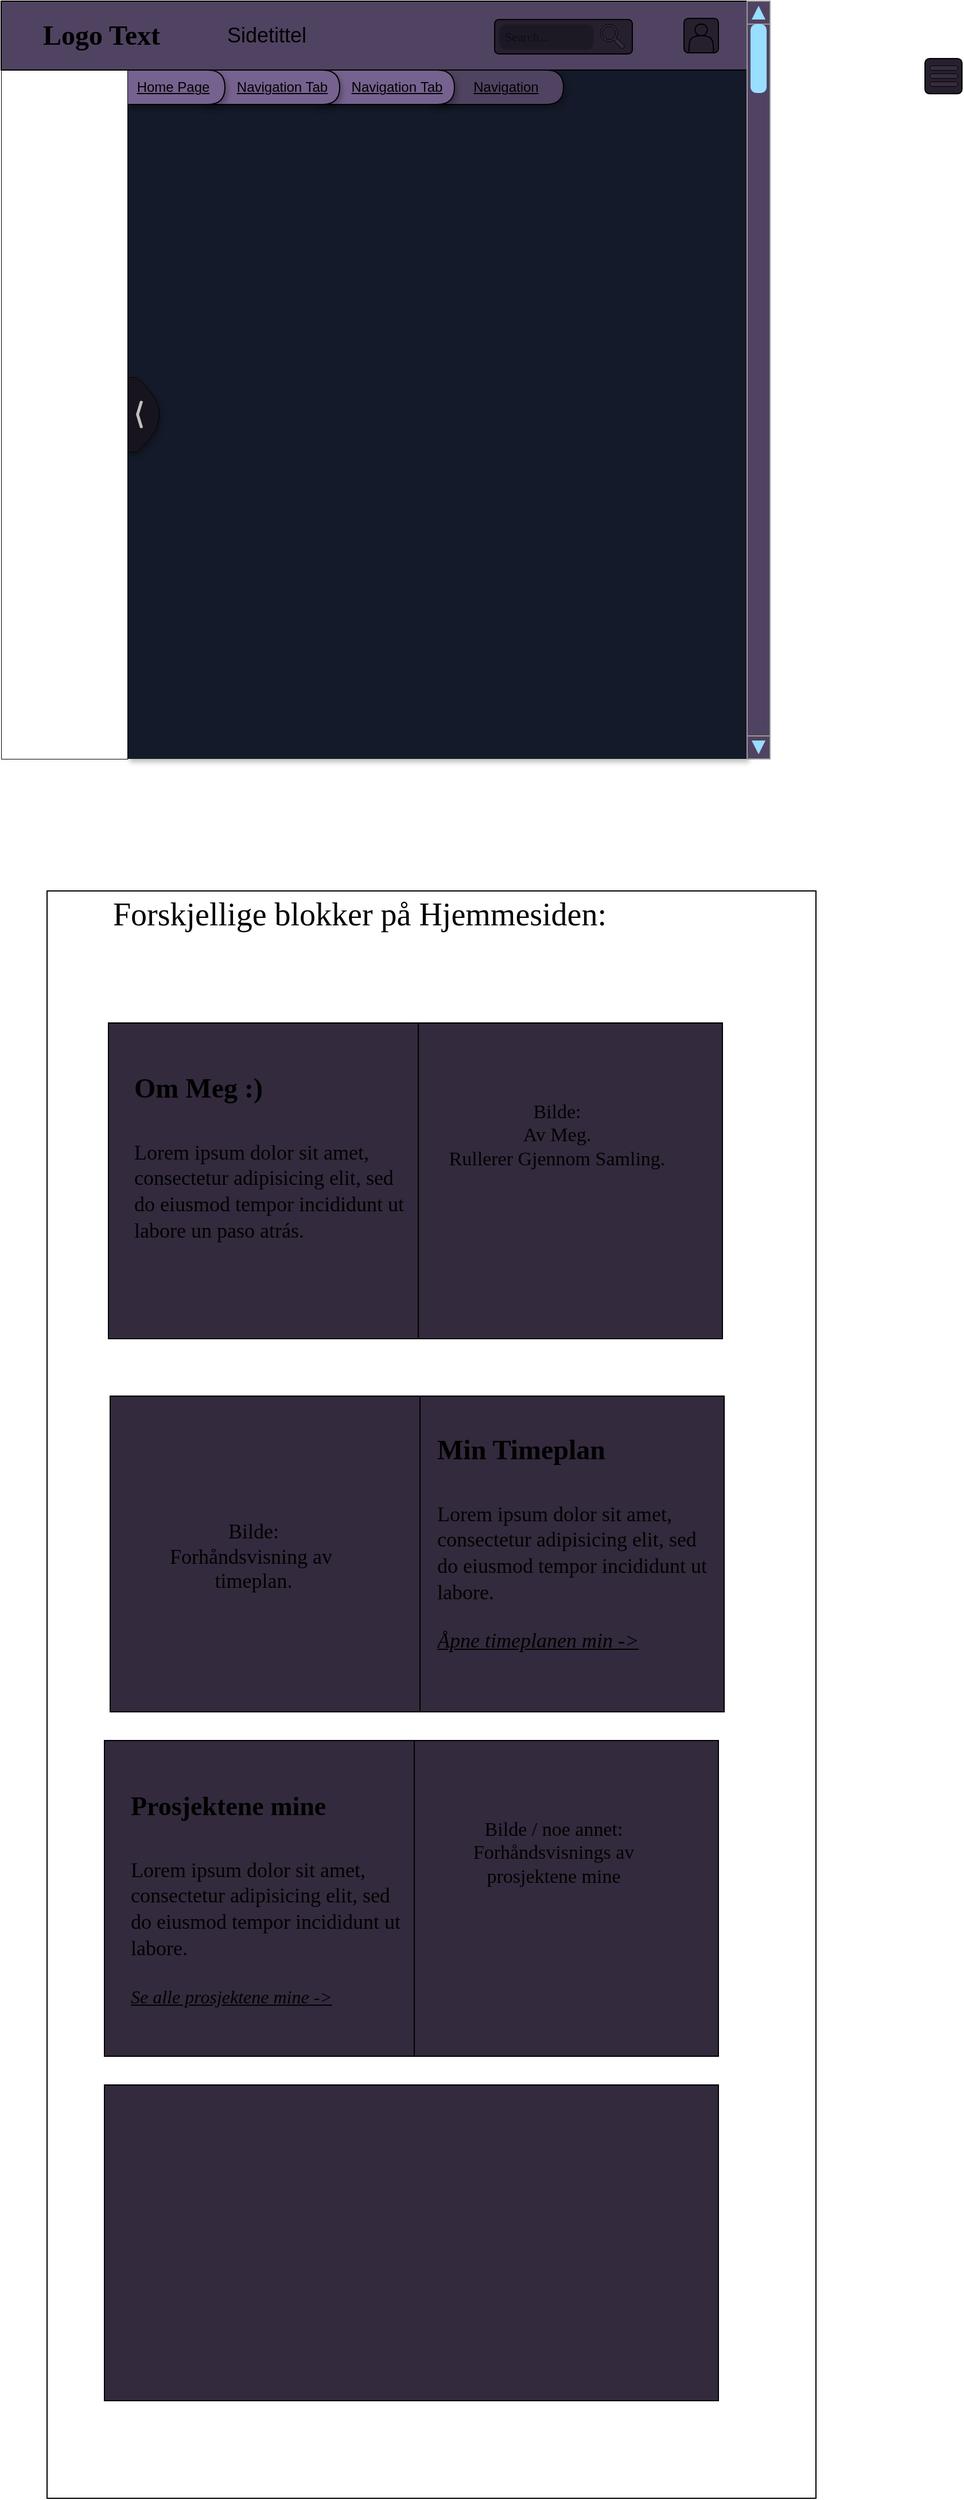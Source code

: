 <mxfile>
    <diagram id="n9wY_TJITBzp8rn4aVeb" name="Page-1">
        <mxGraphModel dx="1084" dy="1030" grid="1" gridSize="5" guides="1" tooltips="1" connect="0" arrows="0" fold="1" page="1" pageScale="1" pageWidth="850" pageHeight="1100" math="0" shadow="0">
            <root>
                <mxCell id="0"/>
                <mxCell id="1" parent="0"/>
                <mxCell id="15" value="" style="rounded=0;whiteSpace=wrap;html=1;shadow=1;fillColor=#141A29;strokeColor=none;" parent="1" vertex="1">
                    <mxGeometry x="200" y="80" width="540" height="600" as="geometry"/>
                </mxCell>
                <mxCell id="75" value="" style="rounded=0;whiteSpace=wrap;html=1;shadow=0;strokeColor=default;strokeWidth=1;fontFamily=Verdana;fontSize=17;fillColor=none;gradientColor=none;" parent="1" vertex="1">
                    <mxGeometry x="130" y="795" width="670" height="1400" as="geometry"/>
                </mxCell>
                <mxCell id="2" value="" style="shape=delay;whiteSpace=wrap;html=1;fillColor=#504361;shadow=1;" parent="1" vertex="1">
                    <mxGeometry x="465" y="80" width="115" height="30" as="geometry"/>
                </mxCell>
                <mxCell id="5" value="" style="shape=delay;whiteSpace=wrap;html=1;fillColor=#76628F;shadow=1;" parent="1" vertex="1">
                    <mxGeometry x="365" y="80" width="120" height="30" as="geometry"/>
                </mxCell>
                <mxCell id="6" value="" style="shape=delay;whiteSpace=wrap;html=1;fillColor=#76628F;shadow=1;" parent="1" vertex="1">
                    <mxGeometry x="265" y="80" width="120" height="30" as="geometry"/>
                </mxCell>
                <mxCell id="7" value="" style="shape=delay;whiteSpace=wrap;html=1;fillColor=#76628F;shadow=1;" parent="1" vertex="1">
                    <mxGeometry x="200" y="80" width="85" height="30" as="geometry"/>
                </mxCell>
                <mxCell id="9" value="Home Page" style="text;html=1;strokeColor=none;fillColor=none;align=center;verticalAlign=middle;whiteSpace=wrap;rounded=0;fontStyle=4" parent="1" vertex="1">
                    <mxGeometry x="200" y="80" width="80" height="30" as="geometry"/>
                </mxCell>
                <mxCell id="10" value="Navigation Tab" style="text;html=1;strokeColor=none;fillColor=none;align=center;verticalAlign=middle;whiteSpace=wrap;rounded=0;fontStyle=4" parent="1" vertex="1">
                    <mxGeometry x="290" y="80" width="90" height="30" as="geometry"/>
                </mxCell>
                <mxCell id="11" value="Navigation&amp;nbsp;Tab" style="text;html=1;strokeColor=none;fillColor=none;align=center;verticalAlign=middle;whiteSpace=wrap;rounded=0;fontStyle=4" parent="1" vertex="1">
                    <mxGeometry x="390" y="80" width="90" height="30" as="geometry"/>
                </mxCell>
                <mxCell id="12" value="Navigation" style="text;html=1;strokeColor=none;fillColor=none;align=center;verticalAlign=middle;whiteSpace=wrap;rounded=0;fontStyle=4;shadow=0;" parent="1" vertex="1">
                    <mxGeometry x="490" y="80" width="80" height="30" as="geometry"/>
                </mxCell>
                <mxCell id="34" value="" style="rounded=0;whiteSpace=wrap;html=1;shadow=0;fillColor=#504361;" parent="1" vertex="1">
                    <mxGeometry x="90" y="20" width="650" height="60" as="geometry"/>
                </mxCell>
                <mxCell id="35" value="" style="verticalLabelPosition=bottom;shadow=0;dashed=0;align=center;html=1;verticalAlign=top;strokeWidth=1;shape=mxgraph.mockup.navigation.scrollBar;strokeColor=#999999;barPos=100;fillColor2=#99ddff;strokeColor2=none;direction=north;fillColor=#504361;" parent="1" vertex="1">
                    <mxGeometry x="740" y="20" width="20" height="660" as="geometry"/>
                </mxCell>
                <mxCell id="51" value="&lt;h1&gt;&lt;font face=&quot;Verdana&quot;&gt;Logo Text&lt;/font&gt;&lt;/h1&gt;" style="text;html=1;strokeColor=none;fillColor=none;align=center;verticalAlign=middle;rounded=0;shadow=1;strokeWidth=0.5;labelBorderColor=none;labelBackgroundColor=none;whiteSpace=wrap;" parent="1" vertex="1">
                    <mxGeometry x="95" y="35" width="165" height="30" as="geometry"/>
                </mxCell>
                <mxCell id="52" value="" style="rounded=1;whiteSpace=wrap;html=1;shadow=0;strokeColor=default;strokeWidth=1;fontFamily=Verdana;fillColor=#251F2E;gradientColor=none;arcSize=12;" parent="1" vertex="1">
                    <mxGeometry x="520" y="36" width="120" height="30" as="geometry"/>
                </mxCell>
                <mxCell id="53" value="" style="rounded=1;whiteSpace=wrap;html=1;shadow=0;strokeColor=none;strokeWidth=0;fontFamily=Verdana;fillColor=#1D1924;gradientColor=none;arcSize=25;" parent="1" vertex="1">
                    <mxGeometry x="524" y="40" width="82" height="22" as="geometry"/>
                </mxCell>
                <mxCell id="55" value="" style="sketch=0;html=1;aspect=fixed;shadow=0;align=center;verticalAlign=top;shape=mxgraph.gcp2.search;strokeWidth=0.5;fontFamily=Verdana;fillColor=#332A3D;fontColor=#ffffff;strokeColor=default;" parent="1" vertex="1">
                    <mxGeometry x="612" y="40" width="21.04" height="21.25" as="geometry"/>
                </mxCell>
                <mxCell id="60" value="" style="rounded=0;whiteSpace=wrap;html=1;shadow=0;strokeColor=default;strokeWidth=1;fontFamily=Verdana;fillColor=#332A3D;gradientColor=none;" parent="1" vertex="1">
                    <mxGeometry x="185" y="1235" width="535" height="275" as="geometry"/>
                </mxCell>
                <mxCell id="61" value="" style="rounded=0;whiteSpace=wrap;html=1;shadow=0;strokeColor=default;strokeWidth=1;fontFamily=Verdana;fillColor=#332A3D;gradientColor=none;" parent="1" vertex="1">
                    <mxGeometry x="185" y="1235" width="270" height="275" as="geometry"/>
                </mxCell>
                <mxCell id="63" value="&lt;h1 style=&quot;&quot;&gt;&lt;font style=&quot;font-size: 24px;&quot;&gt;Min Timeplan&lt;/font&gt;&lt;/h1&gt;&lt;p style=&quot;&quot;&gt;&lt;font style=&quot;font-size: 18px;&quot;&gt;Lorem ipsum dolor sit amet, consectetur adipisicing elit, sed do eiusmod tempor incididunt ut labore.&lt;/font&gt;&lt;/p&gt;&lt;p style=&quot;&quot;&gt;&lt;span style=&quot;font-size: 18px;&quot;&gt;&lt;i&gt;&lt;u&gt;Åpne timeplanen min -&amp;gt;&lt;/u&gt;&lt;/i&gt;&lt;/span&gt;&lt;/p&gt;" style="text;html=1;strokeColor=none;fillColor=none;spacing=5;spacingTop=-20;whiteSpace=wrap;overflow=hidden;rounded=0;shadow=0;strokeWidth=1;fontFamily=Verdana;fontSize=19;" parent="1" vertex="1">
                    <mxGeometry x="465" y="1240" width="245" height="255" as="geometry"/>
                </mxCell>
                <mxCell id="64" value="&lt;font style=&quot;font-size: 18px;&quot;&gt;Bilde:&lt;br style=&quot;font-size: 18px;&quot;&gt;Forhåndsvisning av&amp;nbsp; timeplan.&lt;/font&gt;" style="text;html=1;strokeColor=none;fillColor=none;align=center;verticalAlign=middle;whiteSpace=wrap;rounded=0;shadow=0;strokeWidth=1;fontFamily=Verdana;fontSize=18;" parent="1" vertex="1">
                    <mxGeometry x="215" y="1330" width="190" height="90" as="geometry"/>
                </mxCell>
                <mxCell id="76" value="Forskjellige blokker på Hjemmesiden:" style="text;html=1;strokeColor=none;fillColor=none;align=center;verticalAlign=middle;whiteSpace=wrap;rounded=0;shadow=0;strokeWidth=1;fontFamily=Verdana;fontSize=28;" parent="1" vertex="1">
                    <mxGeometry x="135" y="775" width="535" height="80" as="geometry"/>
                </mxCell>
                <mxCell id="81" value="" style="rounded=0;whiteSpace=wrap;html=1;shadow=0;strokeColor=default;strokeWidth=1;fontFamily=Verdana;fillColor=#332A3D;gradientColor=none;" parent="1" vertex="1">
                    <mxGeometry x="180" y="1535" width="535" height="275" as="geometry"/>
                </mxCell>
                <mxCell id="82" value="" style="rounded=0;whiteSpace=wrap;html=1;shadow=0;strokeColor=default;strokeWidth=1;fontFamily=Verdana;fillColor=#332A3D;gradientColor=none;" parent="1" vertex="1">
                    <mxGeometry x="180" y="1535" width="270" height="275" as="geometry"/>
                </mxCell>
                <mxCell id="83" value="&lt;h1 style=&quot;&quot;&gt;&lt;font style=&quot;font-size: 23px;&quot;&gt;Prosjektene mine&lt;/font&gt;&lt;/h1&gt;&lt;p style=&quot;&quot;&gt;&lt;font style=&quot;font-size: 18px;&quot;&gt;Lorem ipsum dolor sit amet, consectetur adipisicing elit, sed do eiusmod tempor incididunt ut labore.&lt;/font&gt;&lt;/p&gt;&lt;p style=&quot;&quot;&gt;&lt;i style=&quot;&quot;&gt;&lt;u style=&quot;&quot;&gt;&lt;font style=&quot;font-size: 16px;&quot;&gt;Se alle prosjektene mine -&amp;gt;&lt;/font&gt;&lt;/u&gt;&lt;/i&gt;&lt;/p&gt;" style="text;html=1;strokeColor=none;fillColor=none;spacing=5;spacingTop=-20;whiteSpace=wrap;overflow=hidden;rounded=0;shadow=0;strokeWidth=1;fontFamily=Verdana;fontSize=19;" parent="1" vertex="1">
                    <mxGeometry x="197.5" y="1550" width="242.5" height="255" as="geometry"/>
                </mxCell>
                <mxCell id="84" value="&lt;font style=&quot;font-size: 17px;&quot;&gt;Bilde / noe annet:&lt;br&gt;Forhåndsvisnings av prosjektene mine&lt;br style=&quot;font-size: 17px;&quot;&gt;&lt;/font&gt;" style="text;html=1;strokeColor=none;fillColor=none;align=center;verticalAlign=middle;whiteSpace=wrap;rounded=0;shadow=0;strokeWidth=1;fontFamily=Verdana;fontSize=17;" parent="1" vertex="1">
                    <mxGeometry x="464.56" y="1570" width="212.72" height="125" as="geometry"/>
                </mxCell>
                <mxCell id="85" value="" style="rounded=1;whiteSpace=wrap;html=1;shadow=0;strokeColor=default;strokeWidth=1;fillColor=#26202E;gradientColor=none;arcSize=13;" parent="1" vertex="1">
                    <mxGeometry x="685" y="35" width="30" height="30" as="geometry"/>
                </mxCell>
                <mxCell id="89" value="" style="shape=actor;whiteSpace=wrap;html=1;shadow=0;strokeColor=default;strokeWidth=1;fontFamily=Verdana;fontSize=23;fillColor=none;gradientColor=none;" parent="1" vertex="1">
                    <mxGeometry x="689.25" y="40" width="21.5" height="25" as="geometry"/>
                </mxCell>
                <mxCell id="91" value="Search..." style="text;html=1;strokeColor=none;fillColor=none;align=left;verticalAlign=middle;whiteSpace=wrap;rounded=0;shadow=0;strokeWidth=1;fontFamily=Verdana;fontSize=11;textOpacity=50;" parent="1" vertex="1">
                    <mxGeometry x="527" y="36" width="65" height="30" as="geometry"/>
                </mxCell>
                <mxCell id="96" value="&lt;font style=&quot;font-size: 18px;&quot;&gt;Sidetittel&lt;/font&gt;" style="text;html=1;strokeColor=none;fillColor=none;align=left;verticalAlign=middle;whiteSpace=wrap;rounded=0;" parent="1" vertex="1">
                    <mxGeometry x="285" y="35" width="210" height="30" as="geometry"/>
                </mxCell>
                <mxCell id="97" value="" style="group;rotation=0;" vertex="1" connectable="0" parent="1">
                    <mxGeometry x="895" y="70" width="32.28" height="30.63" as="geometry"/>
                </mxCell>
                <mxCell id="95" value="" style="rounded=1;whiteSpace=wrap;html=1;shadow=0;strokeColor=default;strokeWidth=1;fillColor=#26202E;gradientColor=none;arcSize=13;rotation=0;" parent="97" vertex="1">
                    <mxGeometry width="32.28" height="30.63" as="geometry"/>
                </mxCell>
                <mxCell id="92" value="" style="rounded=1;whiteSpace=wrap;html=1;shadow=0;fillColor=#352C40;arcSize=50;gradientColor=none;strokeColor=default;strokeWidth=0.5;rotation=0;" parent="97" vertex="1">
                    <mxGeometry x="4" y="13" width="24.21" height="4.084" as="geometry"/>
                </mxCell>
                <mxCell id="93" value="" style="rounded=1;whiteSpace=wrap;html=1;shadow=0;fillColor=#352C40;arcSize=50;gradientColor=none;strokeColor=default;strokeWidth=0.5;rotation=0;" parent="97" vertex="1">
                    <mxGeometry x="4" y="6" width="24.21" height="4.084" as="geometry"/>
                </mxCell>
                <mxCell id="94" value="" style="rounded=1;whiteSpace=wrap;html=1;shadow=0;fillColor=#352C40;arcSize=50;gradientColor=none;strokeColor=default;strokeWidth=0.5;rotation=0;" parent="97" vertex="1">
                    <mxGeometry x="4" y="20" width="24.21" height="4.084" as="geometry"/>
                </mxCell>
                <mxCell id="196" value="" style="rounded=0;whiteSpace=wrap;html=1;shadow=0;strokeColor=default;strokeWidth=1;fontFamily=Verdana;fillColor=#332A3D;gradientColor=none;" vertex="1" parent="1">
                    <mxGeometry x="180" y="1835" width="535" height="275" as="geometry"/>
                </mxCell>
                <mxCell id="57" value="" style="shape=dataStorage;whiteSpace=wrap;html=1;fixedSize=1;shadow=1;strokeColor=default;strokeWidth=0.5;fontFamily=Verdana;fillColor=#18141d;gradientColor=none;rotation=-180;" parent="1" vertex="1">
                    <mxGeometry x="177.5" y="347.5" width="50" height="65" as="geometry"/>
                </mxCell>
                <mxCell id="58" value="" style="html=1;verticalLabelPosition=bottom;labelBackgroundColor=#ffffff;verticalAlign=top;shadow=0;dashed=0;strokeWidth=2;shape=mxgraph.ios7.misc.expand;fillColor=#c0c0c0;strokeColor=default;fontFamily=Verdana;rotation=-90;" parent="1" vertex="1">
                    <mxGeometry x="198.5" y="377" width="24" height="6" as="geometry"/>
                </mxCell>
                <mxCell id="22" value="" style="rounded=0;whiteSpace=wrap;html=1;shadow=0;strokeWidth=0.5;" parent="1" vertex="1">
                    <mxGeometry x="90" y="80" width="110" height="600" as="geometry"/>
                </mxCell>
                <mxCell id="109" value="" style="rounded=0;whiteSpace=wrap;html=1;shadow=0;strokeColor=default;strokeWidth=1;fontFamily=Verdana;fillColor=#332A3D;gradientColor=none;" vertex="1" parent="1">
                    <mxGeometry x="183.5" y="910" width="535" height="275" as="geometry"/>
                </mxCell>
                <mxCell id="110" value="" style="rounded=0;whiteSpace=wrap;html=1;shadow=0;strokeColor=default;strokeWidth=1;fontFamily=Verdana;fillColor=#332A3D;gradientColor=none;" vertex="1" parent="1">
                    <mxGeometry x="183.5" y="910" width="270" height="275" as="geometry"/>
                </mxCell>
                <mxCell id="111" value="&lt;h1 style=&quot;&quot;&gt;&lt;span style=&quot;font-size: 24px;&quot;&gt;Om Meg :)&lt;/span&gt;&lt;/h1&gt;&lt;p style=&quot;&quot;&gt;&lt;font style=&quot;font-size: 18px;&quot;&gt;Lorem ipsum dolor sit amet, consectetur adipisicing elit, sed do eiusmod tempor incididunt ut labore un paso atrás.&lt;/font&gt;&lt;/p&gt;" style="text;html=1;strokeColor=none;fillColor=none;spacing=5;spacingTop=-20;whiteSpace=wrap;overflow=hidden;rounded=0;shadow=0;strokeWidth=1;fontFamily=Verdana;fontSize=19;" vertex="1" parent="1">
                    <mxGeometry x="201" y="925" width="242.5" height="255" as="geometry"/>
                </mxCell>
                <mxCell id="112" value="&lt;font style=&quot;font-size: 17px;&quot;&gt;Bilde:&lt;br style=&quot;font-size: 17px;&quot;&gt;Av Meg.&lt;br style=&quot;font-size: 17px;&quot;&gt;Rullerer Gjennom Samling.&lt;br style=&quot;font-size: 17px;&quot;&gt;&lt;/font&gt;" style="text;html=1;strokeColor=none;fillColor=none;align=center;verticalAlign=middle;whiteSpace=wrap;rounded=0;shadow=0;strokeWidth=1;fontFamily=Verdana;fontSize=17;" vertex="1" parent="1">
                    <mxGeometry x="468.06" y="945" width="212.72" height="125" as="geometry"/>
                </mxCell>
            </root>
        </mxGraphModel>
    </diagram>
</mxfile>